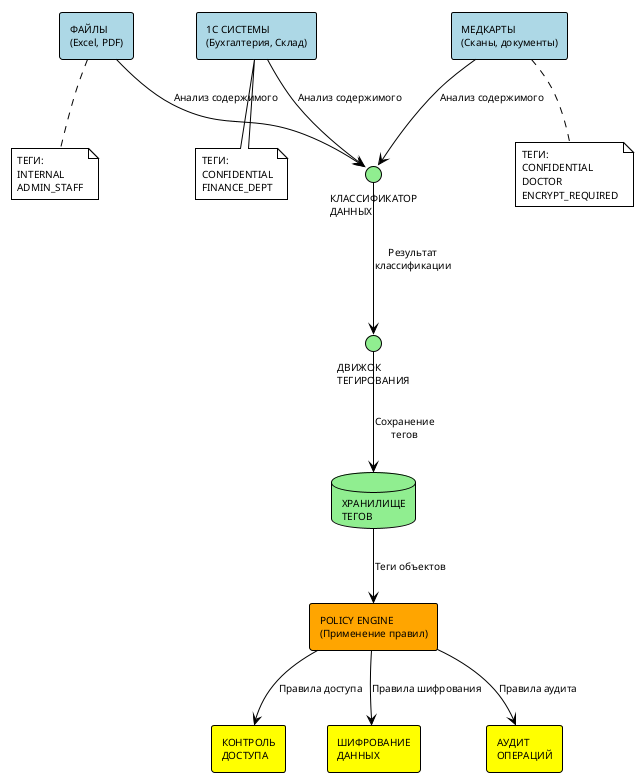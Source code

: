 @startuml tagging_architecture
!theme plain
skinparam backgroundColor white
skinparam defaultFontSize 10

' Источники данных
rectangle "ФАЙЛЫ\n(Excel, PDF)" as files #lightblue
rectangle "1С СИСТЕМЫ\n(Бухгалтерия, Склад)" as onec #lightblue
rectangle "МЕДКАРТЫ\n(Сканы, документы)" as medcards #lightblue

' Система тегирования
circle "КЛАССИФИКАТОР\nДАННЫХ" as classifier #lightgreen
circle "ДВИЖОК\nТЕГИРОВАНИЯ" as engine #lightgreen

' Хранилище
database "ХРАНИЛИЩЕ\nТЕГОВ" as tag_storage #lightgreen

' Policy Engine
rectangle "POLICY ENGINE\n(Применение правил)" as policy #orange

' Применение политик
rectangle "КОНТРОЛЬ\nДОСТУПА" as access_control #yellow
rectangle "ШИФРОВАНИЕ\nДАННЫХ" as encryption #yellow
rectangle "АУДИТ\nОПЕРАЦИЙ" as audit #yellow

' Потоки данных
files --> classifier : "Анализ содержимого"
onec --> classifier : "Анализ содержимого"
medcards --> classifier : "Анализ содержимого"

classifier --> engine : "Результат\nклассификации"
engine --> tag_storage : "Сохранение\nтегов"

tag_storage --> policy : "Теги объектов"
policy --> access_control : "Правила доступа"
policy --> encryption : "Правила шифрования"
policy --> audit : "Правила аудита"

' Примеры тегов
note bottom of files : ТЕГИ:\nINTERNAL\nADMIN_STAFF
note bottom of onec : ТЕГИ:\nCONFIDENTIAL\nFINANCE_DEPT
note bottom of medcards : ТЕГИ:\nCONFIDENTIAL\nDOCTOR\nENCRYPT_REQUIRED

@enduml
